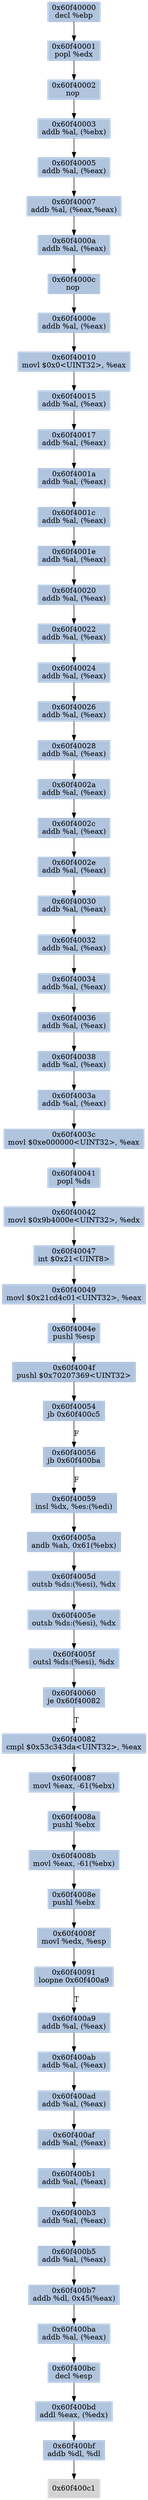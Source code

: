 digraph G {
node[shape=rectangle,style=filled,fillcolor=lightsteelblue,color=lightsteelblue]
bgcolor="transparent"
a0x60f40000decl_ebp[label="0x60f40000\ndecl %ebp"];
a0x60f40001popl_edx[label="0x60f40001\npopl %edx"];
a0x60f40002nop_[label="0x60f40002\nnop "];
a0x60f40003addb_al_ebx_[label="0x60f40003\naddb %al, (%ebx)"];
a0x60f40005addb_al_eax_[label="0x60f40005\naddb %al, (%eax)"];
a0x60f40007addb_al_eaxeax_[label="0x60f40007\naddb %al, (%eax,%eax)"];
a0x60f4000aaddb_al_eax_[label="0x60f4000a\naddb %al, (%eax)"];
a0x60f4000cnop_[label="0x60f4000c\nnop "];
a0x60f4000eaddb_al_eax_[label="0x60f4000e\naddb %al, (%eax)"];
a0x60f40010movl_0x0UINT32_eax[label="0x60f40010\nmovl $0x0<UINT32>, %eax"];
a0x60f40015addb_al_eax_[label="0x60f40015\naddb %al, (%eax)"];
a0x60f40017addb_al_eax_[label="0x60f40017\naddb %al, (%eax)"];
a0x60f4001aaddb_al_eax_[label="0x60f4001a\naddb %al, (%eax)"];
a0x60f4001caddb_al_eax_[label="0x60f4001c\naddb %al, (%eax)"];
a0x60f4001eaddb_al_eax_[label="0x60f4001e\naddb %al, (%eax)"];
a0x60f40020addb_al_eax_[label="0x60f40020\naddb %al, (%eax)"];
a0x60f40022addb_al_eax_[label="0x60f40022\naddb %al, (%eax)"];
a0x60f40024addb_al_eax_[label="0x60f40024\naddb %al, (%eax)"];
a0x60f40026addb_al_eax_[label="0x60f40026\naddb %al, (%eax)"];
a0x60f40028addb_al_eax_[label="0x60f40028\naddb %al, (%eax)"];
a0x60f4002aaddb_al_eax_[label="0x60f4002a\naddb %al, (%eax)"];
a0x60f4002caddb_al_eax_[label="0x60f4002c\naddb %al, (%eax)"];
a0x60f4002eaddb_al_eax_[label="0x60f4002e\naddb %al, (%eax)"];
a0x60f40030addb_al_eax_[label="0x60f40030\naddb %al, (%eax)"];
a0x60f40032addb_al_eax_[label="0x60f40032\naddb %al, (%eax)"];
a0x60f40034addb_al_eax_[label="0x60f40034\naddb %al, (%eax)"];
a0x60f40036addb_al_eax_[label="0x60f40036\naddb %al, (%eax)"];
a0x60f40038addb_al_eax_[label="0x60f40038\naddb %al, (%eax)"];
a0x60f4003aaddb_al_eax_[label="0x60f4003a\naddb %al, (%eax)"];
a0x60f4003cmovl_0xe000000UINT32_eax[label="0x60f4003c\nmovl $0xe000000<UINT32>, %eax"];
a0x60f40041popl_ds[label="0x60f40041\npopl %ds"];
a0x60f40042movl_0x9b4000eUINT32_edx[label="0x60f40042\nmovl $0x9b4000e<UINT32>, %edx"];
a0x60f40047int_0x21UINT8[label="0x60f40047\nint $0x21<UINT8>"];
a0x60f40049movl_0x21cd4c01UINT32_eax[label="0x60f40049\nmovl $0x21cd4c01<UINT32>, %eax"];
a0x60f4004epushl_esp[label="0x60f4004e\npushl %esp"];
a0x60f4004fpushl_0x70207369UINT32[label="0x60f4004f\npushl $0x70207369<UINT32>"];
a0x60f40054jb_0x60f400c5[label="0x60f40054\njb 0x60f400c5"];
a0x60f40056jb_0x60f400ba[label="0x60f40056\njb 0x60f400ba"];
a0x60f40059insl_dx_es_edi_[label="0x60f40059\ninsl %dx, %es:(%edi)"];
a0x60f4005aandb_ah_0x61ebx_[label="0x60f4005a\nandb %ah, 0x61(%ebx)"];
a0x60f4005doutsb_ds_esi__dx[label="0x60f4005d\noutsb %ds:(%esi), %dx"];
a0x60f4005eoutsb_ds_esi__dx[label="0x60f4005e\noutsb %ds:(%esi), %dx"];
a0x60f4005foutsl_ds_esi__dx[label="0x60f4005f\noutsl %ds:(%esi), %dx"];
a0x60f40060je_0x60f40082[label="0x60f40060\nje 0x60f40082"];
a0x60f40082cmpl_0x53c343daUINT32_eax[label="0x60f40082\ncmpl $0x53c343da<UINT32>, %eax"];
a0x60f40087movl_eax__61ebx_[label="0x60f40087\nmovl %eax, -61(%ebx)"];
a0x60f4008apushl_ebx[label="0x60f4008a\npushl %ebx"];
a0x60f4008bmovl_eax__61ebx_[label="0x60f4008b\nmovl %eax, -61(%ebx)"];
a0x60f4008epushl_ebx[label="0x60f4008e\npushl %ebx"];
a0x60f4008fmovl_edx_esp[label="0x60f4008f\nmovl %edx, %esp"];
a0x60f40091loopne_0x60f400a9[label="0x60f40091\nloopne 0x60f400a9"];
a0x60f400a9addb_al_eax_[label="0x60f400a9\naddb %al, (%eax)"];
a0x60f400abaddb_al_eax_[label="0x60f400ab\naddb %al, (%eax)"];
a0x60f400adaddb_al_eax_[label="0x60f400ad\naddb %al, (%eax)"];
a0x60f400afaddb_al_eax_[label="0x60f400af\naddb %al, (%eax)"];
a0x60f400b1addb_al_eax_[label="0x60f400b1\naddb %al, (%eax)"];
a0x60f400b3addb_al_eax_[label="0x60f400b3\naddb %al, (%eax)"];
a0x60f400b5addb_al_eax_[label="0x60f400b5\naddb %al, (%eax)"];
a0x60f400b7addb_dl_0x45eax_[label="0x60f400b7\naddb %dl, 0x45(%eax)"];
a0x60f400baaddb_al_eax_[label="0x60f400ba\naddb %al, (%eax)"];
a0x60f400bcdecl_esp[label="0x60f400bc\ndecl %esp"];
a0x60f400bdaddl_eax_edx_[label="0x60f400bd\naddl %eax, (%edx)"];
a0x60f400bfaddb_dl_dl[label="0x60f400bf\naddb %dl, %dl"];
a0x60f400c1[label="0x60f400c1",color="lightgrey",fillcolor="lightgrey"];
a0x60f40000decl_ebp -> a0x60f40001popl_edx [color="#000000"];
a0x60f40001popl_edx -> a0x60f40002nop_ [color="#000000"];
a0x60f40002nop_ -> a0x60f40003addb_al_ebx_ [color="#000000"];
a0x60f40003addb_al_ebx_ -> a0x60f40005addb_al_eax_ [color="#000000"];
a0x60f40005addb_al_eax_ -> a0x60f40007addb_al_eaxeax_ [color="#000000"];
a0x60f40007addb_al_eaxeax_ -> a0x60f4000aaddb_al_eax_ [color="#000000"];
a0x60f4000aaddb_al_eax_ -> a0x60f4000cnop_ [color="#000000"];
a0x60f4000cnop_ -> a0x60f4000eaddb_al_eax_ [color="#000000"];
a0x60f4000eaddb_al_eax_ -> a0x60f40010movl_0x0UINT32_eax [color="#000000"];
a0x60f40010movl_0x0UINT32_eax -> a0x60f40015addb_al_eax_ [color="#000000"];
a0x60f40015addb_al_eax_ -> a0x60f40017addb_al_eax_ [color="#000000"];
a0x60f40017addb_al_eax_ -> a0x60f4001aaddb_al_eax_ [color="#000000"];
a0x60f4001aaddb_al_eax_ -> a0x60f4001caddb_al_eax_ [color="#000000"];
a0x60f4001caddb_al_eax_ -> a0x60f4001eaddb_al_eax_ [color="#000000"];
a0x60f4001eaddb_al_eax_ -> a0x60f40020addb_al_eax_ [color="#000000"];
a0x60f40020addb_al_eax_ -> a0x60f40022addb_al_eax_ [color="#000000"];
a0x60f40022addb_al_eax_ -> a0x60f40024addb_al_eax_ [color="#000000"];
a0x60f40024addb_al_eax_ -> a0x60f40026addb_al_eax_ [color="#000000"];
a0x60f40026addb_al_eax_ -> a0x60f40028addb_al_eax_ [color="#000000"];
a0x60f40028addb_al_eax_ -> a0x60f4002aaddb_al_eax_ [color="#000000"];
a0x60f4002aaddb_al_eax_ -> a0x60f4002caddb_al_eax_ [color="#000000"];
a0x60f4002caddb_al_eax_ -> a0x60f4002eaddb_al_eax_ [color="#000000"];
a0x60f4002eaddb_al_eax_ -> a0x60f40030addb_al_eax_ [color="#000000"];
a0x60f40030addb_al_eax_ -> a0x60f40032addb_al_eax_ [color="#000000"];
a0x60f40032addb_al_eax_ -> a0x60f40034addb_al_eax_ [color="#000000"];
a0x60f40034addb_al_eax_ -> a0x60f40036addb_al_eax_ [color="#000000"];
a0x60f40036addb_al_eax_ -> a0x60f40038addb_al_eax_ [color="#000000"];
a0x60f40038addb_al_eax_ -> a0x60f4003aaddb_al_eax_ [color="#000000"];
a0x60f4003aaddb_al_eax_ -> a0x60f4003cmovl_0xe000000UINT32_eax [color="#000000"];
a0x60f4003cmovl_0xe000000UINT32_eax -> a0x60f40041popl_ds [color="#000000"];
a0x60f40041popl_ds -> a0x60f40042movl_0x9b4000eUINT32_edx [color="#000000"];
a0x60f40042movl_0x9b4000eUINT32_edx -> a0x60f40047int_0x21UINT8 [color="#000000"];
a0x60f40047int_0x21UINT8 -> a0x60f40049movl_0x21cd4c01UINT32_eax [color="#000000"];
a0x60f40049movl_0x21cd4c01UINT32_eax -> a0x60f4004epushl_esp [color="#000000"];
a0x60f4004epushl_esp -> a0x60f4004fpushl_0x70207369UINT32 [color="#000000"];
a0x60f4004fpushl_0x70207369UINT32 -> a0x60f40054jb_0x60f400c5 [color="#000000"];
a0x60f40054jb_0x60f400c5 -> a0x60f40056jb_0x60f400ba [color="#000000",label="F"];
a0x60f40056jb_0x60f400ba -> a0x60f40059insl_dx_es_edi_ [color="#000000",label="F"];
a0x60f40059insl_dx_es_edi_ -> a0x60f4005aandb_ah_0x61ebx_ [color="#000000"];
a0x60f4005aandb_ah_0x61ebx_ -> a0x60f4005doutsb_ds_esi__dx [color="#000000"];
a0x60f4005doutsb_ds_esi__dx -> a0x60f4005eoutsb_ds_esi__dx [color="#000000"];
a0x60f4005eoutsb_ds_esi__dx -> a0x60f4005foutsl_ds_esi__dx [color="#000000"];
a0x60f4005foutsl_ds_esi__dx -> a0x60f40060je_0x60f40082 [color="#000000"];
a0x60f40060je_0x60f40082 -> a0x60f40082cmpl_0x53c343daUINT32_eax [color="#000000",label="T"];
a0x60f40082cmpl_0x53c343daUINT32_eax -> a0x60f40087movl_eax__61ebx_ [color="#000000"];
a0x60f40087movl_eax__61ebx_ -> a0x60f4008apushl_ebx [color="#000000"];
a0x60f4008apushl_ebx -> a0x60f4008bmovl_eax__61ebx_ [color="#000000"];
a0x60f4008bmovl_eax__61ebx_ -> a0x60f4008epushl_ebx [color="#000000"];
a0x60f4008epushl_ebx -> a0x60f4008fmovl_edx_esp [color="#000000"];
a0x60f4008fmovl_edx_esp -> a0x60f40091loopne_0x60f400a9 [color="#000000"];
a0x60f40091loopne_0x60f400a9 -> a0x60f400a9addb_al_eax_ [color="#000000",label="T"];
a0x60f400a9addb_al_eax_ -> a0x60f400abaddb_al_eax_ [color="#000000"];
a0x60f400abaddb_al_eax_ -> a0x60f400adaddb_al_eax_ [color="#000000"];
a0x60f400adaddb_al_eax_ -> a0x60f400afaddb_al_eax_ [color="#000000"];
a0x60f400afaddb_al_eax_ -> a0x60f400b1addb_al_eax_ [color="#000000"];
a0x60f400b1addb_al_eax_ -> a0x60f400b3addb_al_eax_ [color="#000000"];
a0x60f400b3addb_al_eax_ -> a0x60f400b5addb_al_eax_ [color="#000000"];
a0x60f400b5addb_al_eax_ -> a0x60f400b7addb_dl_0x45eax_ [color="#000000"];
a0x60f400b7addb_dl_0x45eax_ -> a0x60f400baaddb_al_eax_ [color="#000000"];
a0x60f400baaddb_al_eax_ -> a0x60f400bcdecl_esp [color="#000000"];
a0x60f400bcdecl_esp -> a0x60f400bdaddl_eax_edx_ [color="#000000"];
a0x60f400bdaddl_eax_edx_ -> a0x60f400bfaddb_dl_dl [color="#000000"];
a0x60f400bfaddb_dl_dl -> a0x60f400c1 [color="#000000"];
}
